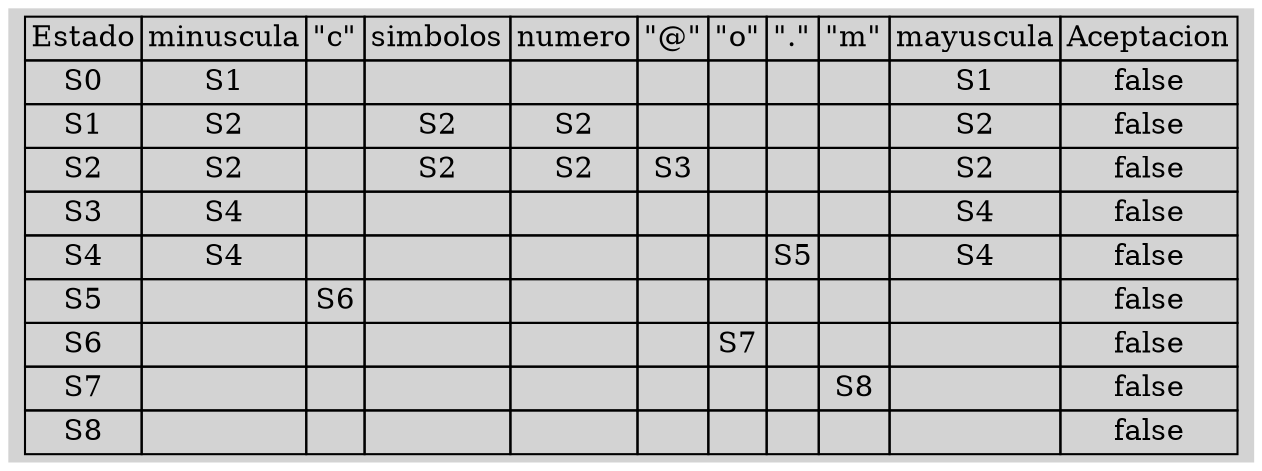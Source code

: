 digraph G {
nodo[style=filled, shape=plaintext, label=<
<TABLE BORDER="0" CELLBORDER="1" CELLSPACING="0">
<TR>
<TD>Estado</TD>
<TD>minuscula</TD>
<TD>"c"</TD>
<TD>simbolos</TD>
<TD>numero</TD>
<TD>"@"</TD>
<TD>"o"</TD>
<TD>"."</TD>
<TD>"m"</TD>
<TD>mayuscula</TD>
<TD>Aceptacion</TD>
</TR>
<TR>
<TD>S0</TD>
<TD>S1</TD><TD></TD>
<TD></TD>
<TD></TD>
<TD></TD>
<TD></TD>
<TD></TD>
<TD></TD>
<TD>S1</TD><TD>false</TD>
</TR>

<TR>
<TD>S1</TD>
<TD>S2</TD><TD></TD><TD>S2</TD><TD>S2</TD><TD></TD><TD></TD><TD></TD><TD></TD><TD>S2</TD><TD>false</TD></TR>

<TR>
<TD>S2</TD>
<TD>S2</TD><TD></TD><TD>S2</TD><TD>S2</TD><TD>S3</TD><TD></TD><TD></TD><TD></TD><TD>S2</TD><TD>false</TD></TR>

<TR>
<TD>S3</TD>
<TD>S4</TD><TD></TD><TD></TD><TD></TD><TD></TD><TD></TD><TD></TD><TD></TD><TD>S4</TD><TD>false</TD></TR>

<TR>
<TD>S4</TD>
<TD>S4</TD><TD></TD><TD></TD><TD></TD><TD></TD><TD></TD><TD>S5</TD><TD></TD><TD>S4</TD><TD>false</TD></TR>

<TR>
<TD>S5</TD>
<TD></TD><TD>S6</TD><TD></TD><TD></TD><TD></TD><TD></TD><TD></TD><TD></TD><TD></TD><TD>false</TD></TR>

<TR>
<TD>S6</TD>
<TD></TD><TD></TD><TD></TD><TD></TD><TD></TD><TD>S7</TD><TD></TD><TD></TD><TD></TD><TD>false</TD></TR>

<TR>
<TD>S7</TD>
<TD></TD><TD></TD><TD></TD><TD></TD><TD></TD><TD></TD><TD></TD><TD>S8</TD><TD></TD><TD>false</TD></TR>

<TR>
<TD>S8</TD>
<TD></TD><TD></TD><TD></TD><TD></TD><TD></TD><TD></TD><TD></TD><TD></TD><TD></TD><TD>false</TD></TR>

</TABLE>>]
}